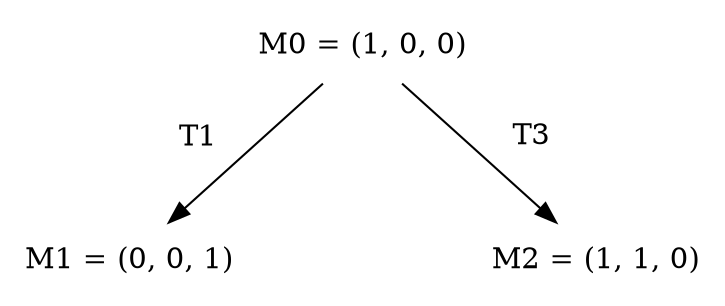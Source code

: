 digraph reachability_tree {
    nodesep=1.5;
    M0 [shape="plaintext" label="M0 = (1, 0, 0)"];
    M1 [shape="plaintext" label="M1 = (0, 0, 1)"];
    M2 [shape="plaintext" label="M2 = (1, 1, 0)"];
    
    // Use whitespace to position the edge labels somewhat correctly
    M0 -> M1 [xlabel="T1   "];
    M0 -> M2 [label="T3\n\n"];

    // Order the nodes in 2 different levels
    {rank = min; M0;}    
    {rank = same; M1; M2;}
}
